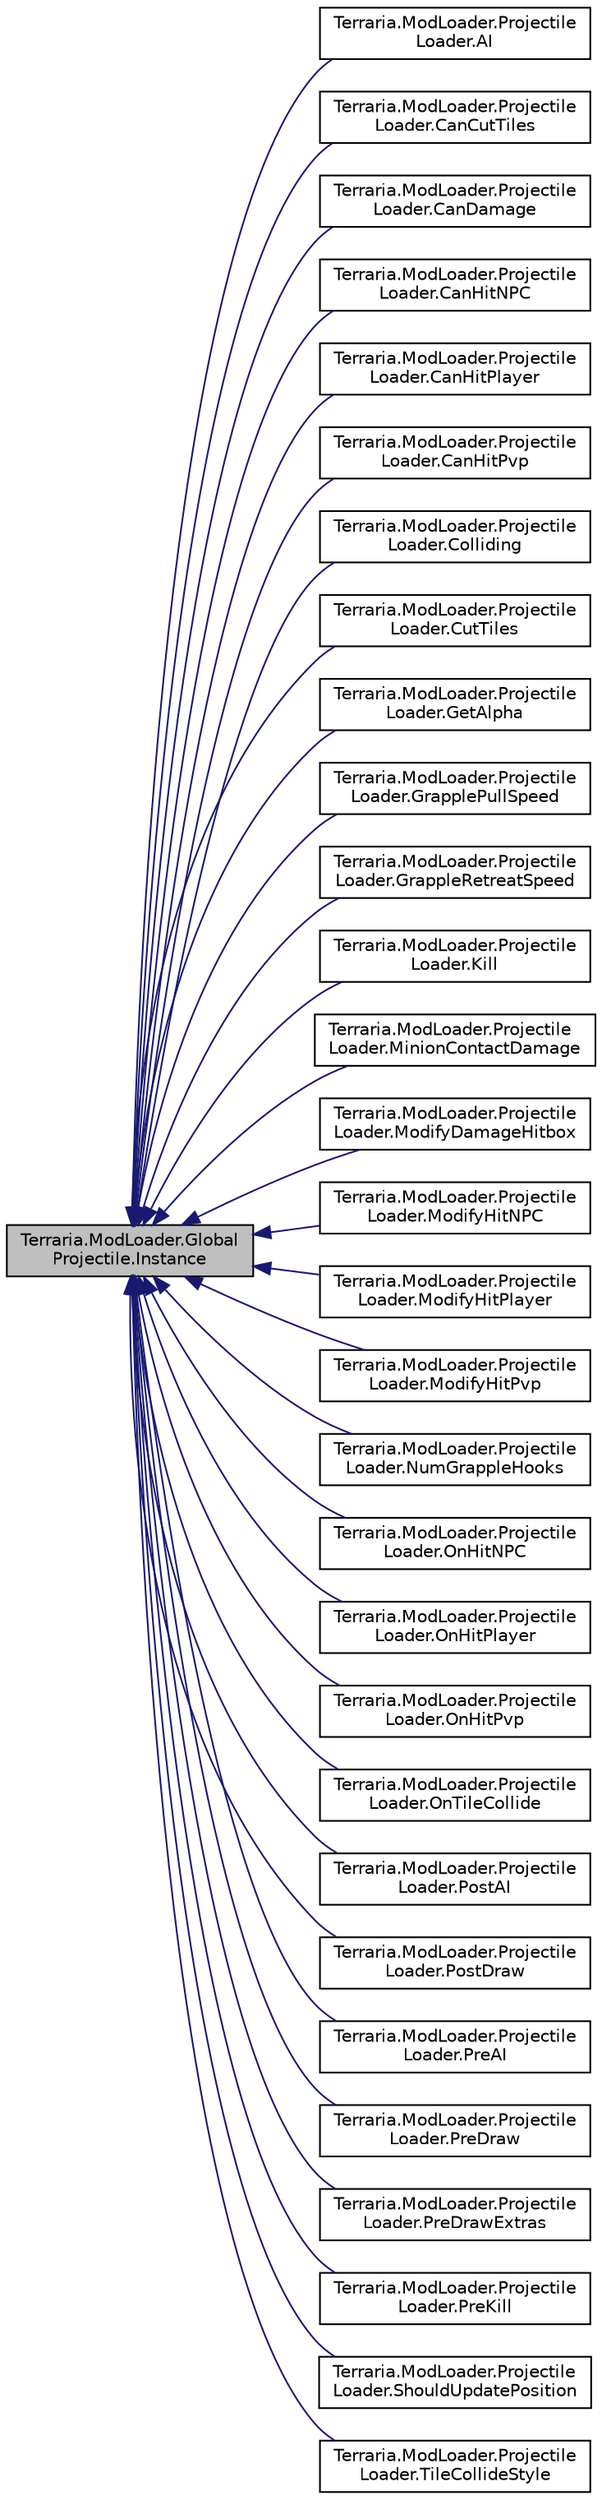 digraph "Terraria.ModLoader.GlobalProjectile.Instance"
{
  edge [fontname="Helvetica",fontsize="10",labelfontname="Helvetica",labelfontsize="10"];
  node [fontname="Helvetica",fontsize="10",shape=record];
  rankdir="LR";
  Node44 [label="Terraria.ModLoader.Global\lProjectile.Instance",height=0.2,width=0.4,color="black", fillcolor="grey75", style="filled", fontcolor="black"];
  Node44 -> Node45 [dir="back",color="midnightblue",fontsize="10",style="solid",fontname="Helvetica"];
  Node45 [label="Terraria.ModLoader.Projectile\lLoader.AI",height=0.2,width=0.4,color="black", fillcolor="white", style="filled",URL="$class_terraria_1_1_mod_loader_1_1_projectile_loader.html#ad4e858014355aa9a94eed9ae33dd85d0"];
  Node44 -> Node46 [dir="back",color="midnightblue",fontsize="10",style="solid",fontname="Helvetica"];
  Node46 [label="Terraria.ModLoader.Projectile\lLoader.CanCutTiles",height=0.2,width=0.4,color="black", fillcolor="white", style="filled",URL="$class_terraria_1_1_mod_loader_1_1_projectile_loader.html#abdb01a0f8b35c7af8f5a7116973cc1ec"];
  Node44 -> Node47 [dir="back",color="midnightblue",fontsize="10",style="solid",fontname="Helvetica"];
  Node47 [label="Terraria.ModLoader.Projectile\lLoader.CanDamage",height=0.2,width=0.4,color="black", fillcolor="white", style="filled",URL="$class_terraria_1_1_mod_loader_1_1_projectile_loader.html#a6fad9e84dd509722ff3bb1b330adc0be"];
  Node44 -> Node48 [dir="back",color="midnightblue",fontsize="10",style="solid",fontname="Helvetica"];
  Node48 [label="Terraria.ModLoader.Projectile\lLoader.CanHitNPC",height=0.2,width=0.4,color="black", fillcolor="white", style="filled",URL="$class_terraria_1_1_mod_loader_1_1_projectile_loader.html#aff362ff8f4db9add14b4ea6747f5629e"];
  Node44 -> Node49 [dir="back",color="midnightblue",fontsize="10",style="solid",fontname="Helvetica"];
  Node49 [label="Terraria.ModLoader.Projectile\lLoader.CanHitPlayer",height=0.2,width=0.4,color="black", fillcolor="white", style="filled",URL="$class_terraria_1_1_mod_loader_1_1_projectile_loader.html#a62e0a28b640e6d9e95cbc8d45eb32b0f"];
  Node44 -> Node50 [dir="back",color="midnightblue",fontsize="10",style="solid",fontname="Helvetica"];
  Node50 [label="Terraria.ModLoader.Projectile\lLoader.CanHitPvp",height=0.2,width=0.4,color="black", fillcolor="white", style="filled",URL="$class_terraria_1_1_mod_loader_1_1_projectile_loader.html#a527cce97cb7c32330cfa5df9f3e4997e"];
  Node44 -> Node51 [dir="back",color="midnightblue",fontsize="10",style="solid",fontname="Helvetica"];
  Node51 [label="Terraria.ModLoader.Projectile\lLoader.Colliding",height=0.2,width=0.4,color="black", fillcolor="white", style="filled",URL="$class_terraria_1_1_mod_loader_1_1_projectile_loader.html#a6a850e410837586636b7bbff75a2dcf0"];
  Node44 -> Node52 [dir="back",color="midnightblue",fontsize="10",style="solid",fontname="Helvetica"];
  Node52 [label="Terraria.ModLoader.Projectile\lLoader.CutTiles",height=0.2,width=0.4,color="black", fillcolor="white", style="filled",URL="$class_terraria_1_1_mod_loader_1_1_projectile_loader.html#a97da7c0169047e497c68220e183dd7d9"];
  Node44 -> Node53 [dir="back",color="midnightblue",fontsize="10",style="solid",fontname="Helvetica"];
  Node53 [label="Terraria.ModLoader.Projectile\lLoader.GetAlpha",height=0.2,width=0.4,color="black", fillcolor="white", style="filled",URL="$class_terraria_1_1_mod_loader_1_1_projectile_loader.html#aedc6663cca36d74af41b405c0120279e"];
  Node44 -> Node54 [dir="back",color="midnightblue",fontsize="10",style="solid",fontname="Helvetica"];
  Node54 [label="Terraria.ModLoader.Projectile\lLoader.GrapplePullSpeed",height=0.2,width=0.4,color="black", fillcolor="white", style="filled",URL="$class_terraria_1_1_mod_loader_1_1_projectile_loader.html#a7bbf4e7167ab78d0feb7a9d9b5d367b0"];
  Node44 -> Node55 [dir="back",color="midnightblue",fontsize="10",style="solid",fontname="Helvetica"];
  Node55 [label="Terraria.ModLoader.Projectile\lLoader.GrappleRetreatSpeed",height=0.2,width=0.4,color="black", fillcolor="white", style="filled",URL="$class_terraria_1_1_mod_loader_1_1_projectile_loader.html#a0a57e0cf99bfad6d7007c8d521fc1964"];
  Node44 -> Node56 [dir="back",color="midnightblue",fontsize="10",style="solid",fontname="Helvetica"];
  Node56 [label="Terraria.ModLoader.Projectile\lLoader.Kill",height=0.2,width=0.4,color="black", fillcolor="white", style="filled",URL="$class_terraria_1_1_mod_loader_1_1_projectile_loader.html#a8c2c3c27c2a3a6bd2703da484c0d1ef8"];
  Node44 -> Node57 [dir="back",color="midnightblue",fontsize="10",style="solid",fontname="Helvetica"];
  Node57 [label="Terraria.ModLoader.Projectile\lLoader.MinionContactDamage",height=0.2,width=0.4,color="black", fillcolor="white", style="filled",URL="$class_terraria_1_1_mod_loader_1_1_projectile_loader.html#a9b08eb7e577332317a9f98bed7e1b82b"];
  Node44 -> Node58 [dir="back",color="midnightblue",fontsize="10",style="solid",fontname="Helvetica"];
  Node58 [label="Terraria.ModLoader.Projectile\lLoader.ModifyDamageHitbox",height=0.2,width=0.4,color="black", fillcolor="white", style="filled",URL="$class_terraria_1_1_mod_loader_1_1_projectile_loader.html#a97e93c7d38e82c47718f9e16140424eb"];
  Node44 -> Node59 [dir="back",color="midnightblue",fontsize="10",style="solid",fontname="Helvetica"];
  Node59 [label="Terraria.ModLoader.Projectile\lLoader.ModifyHitNPC",height=0.2,width=0.4,color="black", fillcolor="white", style="filled",URL="$class_terraria_1_1_mod_loader_1_1_projectile_loader.html#a495244a3fdb2dfdb6b299ab70bb6a2ef"];
  Node44 -> Node60 [dir="back",color="midnightblue",fontsize="10",style="solid",fontname="Helvetica"];
  Node60 [label="Terraria.ModLoader.Projectile\lLoader.ModifyHitPlayer",height=0.2,width=0.4,color="black", fillcolor="white", style="filled",URL="$class_terraria_1_1_mod_loader_1_1_projectile_loader.html#a811e9183bbc40e7fad6a84f220f617a8"];
  Node44 -> Node61 [dir="back",color="midnightblue",fontsize="10",style="solid",fontname="Helvetica"];
  Node61 [label="Terraria.ModLoader.Projectile\lLoader.ModifyHitPvp",height=0.2,width=0.4,color="black", fillcolor="white", style="filled",URL="$class_terraria_1_1_mod_loader_1_1_projectile_loader.html#a768b405c178ff4a2f26203852106ed01"];
  Node44 -> Node62 [dir="back",color="midnightblue",fontsize="10",style="solid",fontname="Helvetica"];
  Node62 [label="Terraria.ModLoader.Projectile\lLoader.NumGrappleHooks",height=0.2,width=0.4,color="black", fillcolor="white", style="filled",URL="$class_terraria_1_1_mod_loader_1_1_projectile_loader.html#aed5f2b2fcaafd2a576996ad9140703bd"];
  Node44 -> Node63 [dir="back",color="midnightblue",fontsize="10",style="solid",fontname="Helvetica"];
  Node63 [label="Terraria.ModLoader.Projectile\lLoader.OnHitNPC",height=0.2,width=0.4,color="black", fillcolor="white", style="filled",URL="$class_terraria_1_1_mod_loader_1_1_projectile_loader.html#a0f209b05a81d29c3fc05db1b98fdc4ec"];
  Node44 -> Node64 [dir="back",color="midnightblue",fontsize="10",style="solid",fontname="Helvetica"];
  Node64 [label="Terraria.ModLoader.Projectile\lLoader.OnHitPlayer",height=0.2,width=0.4,color="black", fillcolor="white", style="filled",URL="$class_terraria_1_1_mod_loader_1_1_projectile_loader.html#ae44c933007b244434191480aae461a9d"];
  Node44 -> Node65 [dir="back",color="midnightblue",fontsize="10",style="solid",fontname="Helvetica"];
  Node65 [label="Terraria.ModLoader.Projectile\lLoader.OnHitPvp",height=0.2,width=0.4,color="black", fillcolor="white", style="filled",URL="$class_terraria_1_1_mod_loader_1_1_projectile_loader.html#a166a1b70d4ec522e11e2a40d887ab150"];
  Node44 -> Node66 [dir="back",color="midnightblue",fontsize="10",style="solid",fontname="Helvetica"];
  Node66 [label="Terraria.ModLoader.Projectile\lLoader.OnTileCollide",height=0.2,width=0.4,color="black", fillcolor="white", style="filled",URL="$class_terraria_1_1_mod_loader_1_1_projectile_loader.html#a8c3b4f537771fa038b73cef3cab0d104"];
  Node44 -> Node67 [dir="back",color="midnightblue",fontsize="10",style="solid",fontname="Helvetica"];
  Node67 [label="Terraria.ModLoader.Projectile\lLoader.PostAI",height=0.2,width=0.4,color="black", fillcolor="white", style="filled",URL="$class_terraria_1_1_mod_loader_1_1_projectile_loader.html#a6079ba0bbe7de1bb624c757b955bfe51"];
  Node44 -> Node68 [dir="back",color="midnightblue",fontsize="10",style="solid",fontname="Helvetica"];
  Node68 [label="Terraria.ModLoader.Projectile\lLoader.PostDraw",height=0.2,width=0.4,color="black", fillcolor="white", style="filled",URL="$class_terraria_1_1_mod_loader_1_1_projectile_loader.html#a060cf7255da0fdf43276f3cb860a2ed7"];
  Node44 -> Node69 [dir="back",color="midnightblue",fontsize="10",style="solid",fontname="Helvetica"];
  Node69 [label="Terraria.ModLoader.Projectile\lLoader.PreAI",height=0.2,width=0.4,color="black", fillcolor="white", style="filled",URL="$class_terraria_1_1_mod_loader_1_1_projectile_loader.html#a9d637a29c36a2bf7a4652fb6a0ddbfd1"];
  Node44 -> Node70 [dir="back",color="midnightblue",fontsize="10",style="solid",fontname="Helvetica"];
  Node70 [label="Terraria.ModLoader.Projectile\lLoader.PreDraw",height=0.2,width=0.4,color="black", fillcolor="white", style="filled",URL="$class_terraria_1_1_mod_loader_1_1_projectile_loader.html#a7ba8c15540798577b214b9841725aadb"];
  Node44 -> Node71 [dir="back",color="midnightblue",fontsize="10",style="solid",fontname="Helvetica"];
  Node71 [label="Terraria.ModLoader.Projectile\lLoader.PreDrawExtras",height=0.2,width=0.4,color="black", fillcolor="white", style="filled",URL="$class_terraria_1_1_mod_loader_1_1_projectile_loader.html#a6936806cd0e5fde7d81675ccb0f1a245"];
  Node44 -> Node72 [dir="back",color="midnightblue",fontsize="10",style="solid",fontname="Helvetica"];
  Node72 [label="Terraria.ModLoader.Projectile\lLoader.PreKill",height=0.2,width=0.4,color="black", fillcolor="white", style="filled",URL="$class_terraria_1_1_mod_loader_1_1_projectile_loader.html#a0df5537a7f09251fd38f138d99cc73d4"];
  Node44 -> Node73 [dir="back",color="midnightblue",fontsize="10",style="solid",fontname="Helvetica"];
  Node73 [label="Terraria.ModLoader.Projectile\lLoader.ShouldUpdatePosition",height=0.2,width=0.4,color="black", fillcolor="white", style="filled",URL="$class_terraria_1_1_mod_loader_1_1_projectile_loader.html#a089fe52161239bbbed157d654e7097f0"];
  Node44 -> Node74 [dir="back",color="midnightblue",fontsize="10",style="solid",fontname="Helvetica"];
  Node74 [label="Terraria.ModLoader.Projectile\lLoader.TileCollideStyle",height=0.2,width=0.4,color="black", fillcolor="white", style="filled",URL="$class_terraria_1_1_mod_loader_1_1_projectile_loader.html#a1ab64a3527b2ffd6d8fb7e4c48b37001"];
}
